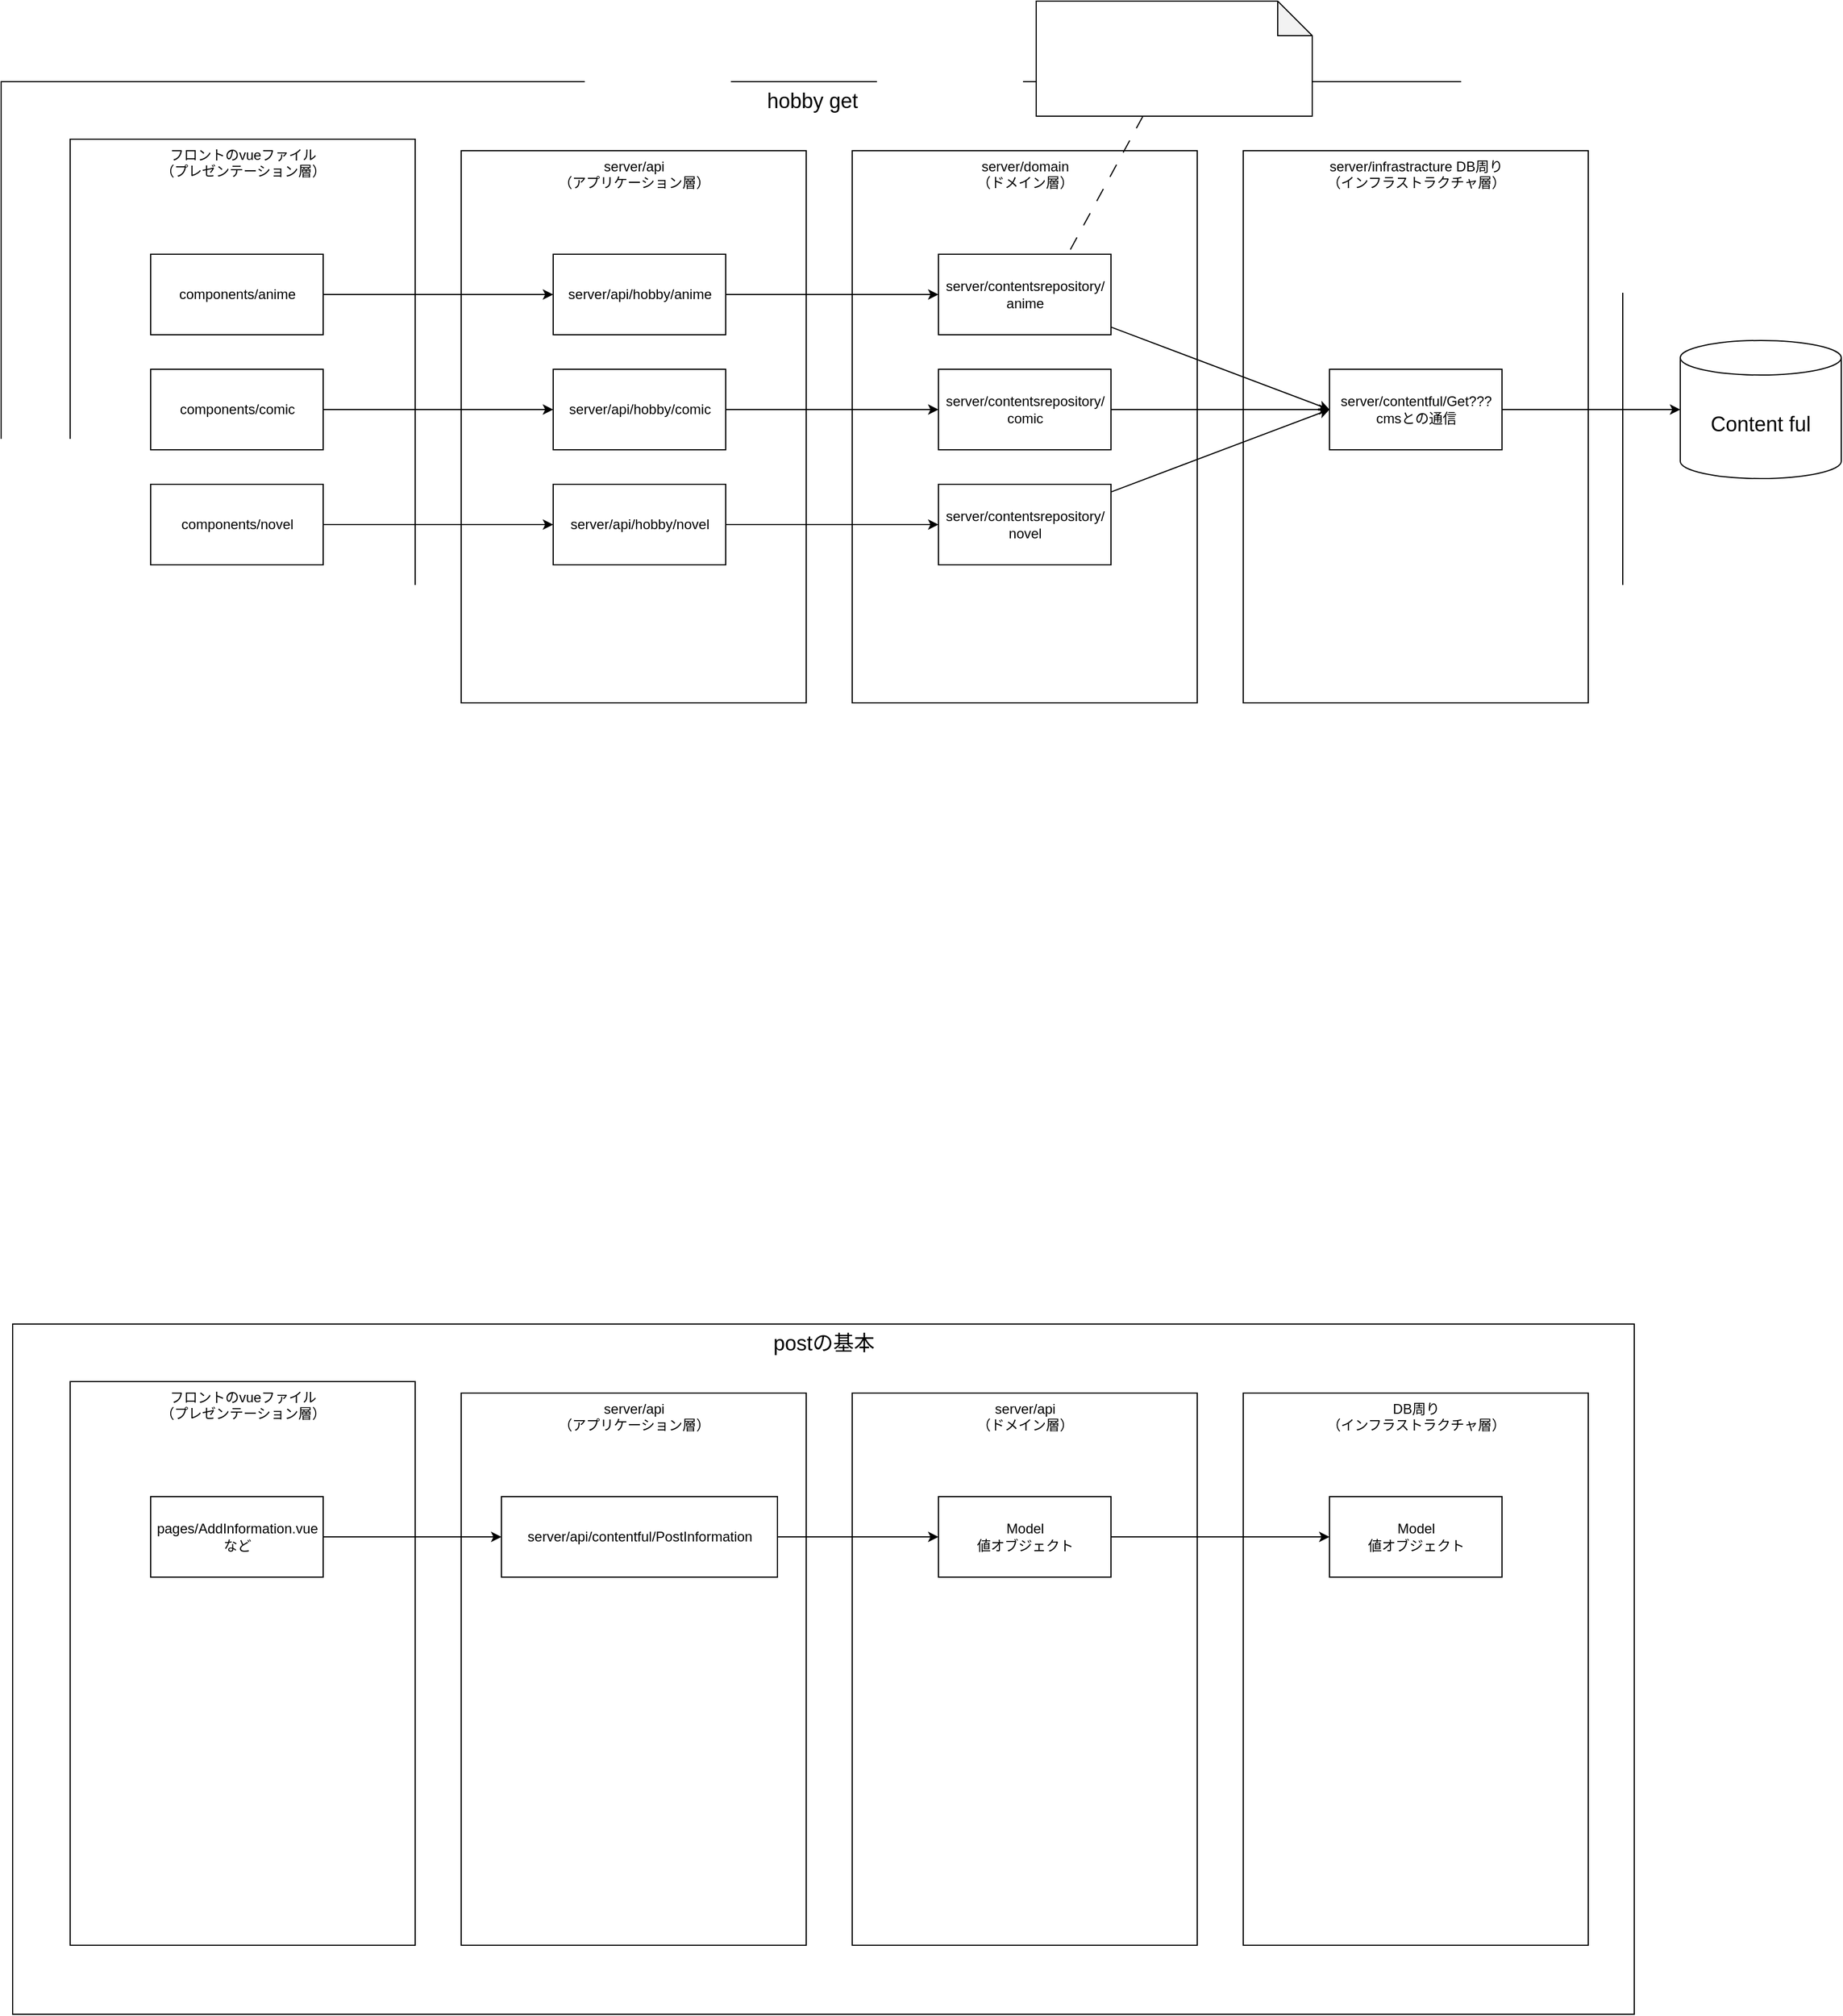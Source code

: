 <mxfile>
    <diagram id="xQSI3djOxjJfqGSrouA1" name="ページ1">
        <mxGraphModel dx="1055" dy="440" grid="1" gridSize="10" guides="1" tooltips="1" connect="1" arrows="1" fold="1" page="1" pageScale="1" pageWidth="3300" pageHeight="4681" math="0" shadow="0">
            <root>
                <mxCell id="0"/>
                <mxCell id="1" parent="0"/>
                <mxCell id="35" value="&lt;span style=&quot;font-size: 18px;&quot;&gt;hobby get&lt;/span&gt;" style="html=1;verticalAlign=top;fillColor=default;" parent="1" vertex="1">
                    <mxGeometry x="70" y="120" width="1410" height="600" as="geometry"/>
                </mxCell>
                <mxCell id="34" value="&lt;font style=&quot;font-size: 18px;&quot;&gt;postの基本&lt;/font&gt;" style="html=1;verticalAlign=top;fillColor=default;" parent="1" vertex="1">
                    <mxGeometry x="80" y="1200" width="1410" height="600" as="geometry"/>
                </mxCell>
                <mxCell id="2" value="フロントのvueファイル&lt;br&gt;（プレゼンテーション層）" style="html=1;verticalAlign=top;" parent="1" vertex="1">
                    <mxGeometry x="130" y="170" width="300" height="490" as="geometry"/>
                </mxCell>
                <mxCell id="3" value="server/api&lt;br&gt;（アプリケーション層）" style="html=1;verticalAlign=top;" parent="1" vertex="1">
                    <mxGeometry x="470" y="180" width="300" height="480" as="geometry"/>
                </mxCell>
                <mxCell id="4" value="server/domain&lt;br&gt;（ドメイン層）" style="html=1;verticalAlign=top;" parent="1" vertex="1">
                    <mxGeometry x="810" y="180" width="300" height="480" as="geometry"/>
                </mxCell>
                <mxCell id="5" value="server/infrastracture DB周り&lt;br&gt;（インフラストラクチャ層）" style="html=1;verticalAlign=top;" parent="1" vertex="1">
                    <mxGeometry x="1150" y="180" width="300" height="480" as="geometry"/>
                </mxCell>
                <mxCell id="12" style="edgeStyle=none;html=1;entryX=0;entryY=0.5;entryDx=0;entryDy=0;" parent="1" source="6" target="7" edge="1">
                    <mxGeometry relative="1" as="geometry"/>
                </mxCell>
                <mxCell id="6" value="components/anime" style="html=1;" parent="1" vertex="1">
                    <mxGeometry x="200" y="270" width="150" height="70" as="geometry"/>
                </mxCell>
                <mxCell id="45" style="edgeStyle=none;html=1;entryX=0;entryY=0.5;entryDx=0;entryDy=0;fontSize=12;" parent="1" source="7" target="36" edge="1">
                    <mxGeometry relative="1" as="geometry"/>
                </mxCell>
                <mxCell id="7" value="server/api/hobby/anime" style="html=1;" parent="1" vertex="1">
                    <mxGeometry x="550" y="270" width="150" height="70" as="geometry"/>
                </mxCell>
                <mxCell id="46" style="edgeStyle=none;html=1;entryX=0;entryY=0.5;entryDx=0;entryDy=0;fontSize=12;" parent="1" source="8" target="40" edge="1">
                    <mxGeometry relative="1" as="geometry"/>
                </mxCell>
                <mxCell id="8" value="server/api/hobby/comic" style="html=1;" parent="1" vertex="1">
                    <mxGeometry x="550" y="370" width="150" height="70" as="geometry"/>
                </mxCell>
                <mxCell id="47" style="edgeStyle=none;html=1;entryX=0;entryY=0.5;entryDx=0;entryDy=0;fontSize=12;" parent="1" source="9" target="41" edge="1">
                    <mxGeometry relative="1" as="geometry"/>
                </mxCell>
                <mxCell id="9" value="server/api/hobby/novel" style="html=1;" parent="1" vertex="1">
                    <mxGeometry x="550" y="470" width="150" height="70" as="geometry"/>
                </mxCell>
                <mxCell id="13" style="edgeStyle=none;html=1;entryX=0;entryY=0.5;entryDx=0;entryDy=0;" parent="1" source="10" target="8" edge="1">
                    <mxGeometry relative="1" as="geometry"/>
                </mxCell>
                <mxCell id="10" value="components/comic" style="html=1;" parent="1" vertex="1">
                    <mxGeometry x="200" y="370" width="150" height="70" as="geometry"/>
                </mxCell>
                <mxCell id="14" style="edgeStyle=none;html=1;entryX=0;entryY=0.5;entryDx=0;entryDy=0;" parent="1" source="11" target="9" edge="1">
                    <mxGeometry relative="1" as="geometry"/>
                </mxCell>
                <mxCell id="11" value="components/novel" style="html=1;" parent="1" vertex="1">
                    <mxGeometry x="200" y="470" width="150" height="70" as="geometry"/>
                </mxCell>
                <mxCell id="15" value="フロントのvueファイル&lt;br&gt;（プレゼンテーション層）" style="html=1;verticalAlign=top;" parent="1" vertex="1">
                    <mxGeometry x="130" y="1250" width="300" height="490" as="geometry"/>
                </mxCell>
                <mxCell id="16" value="server/api&lt;br&gt;（アプリケーション層）" style="html=1;verticalAlign=top;" parent="1" vertex="1">
                    <mxGeometry x="470" y="1260" width="300" height="480" as="geometry"/>
                </mxCell>
                <mxCell id="17" value="server/api&lt;br&gt;（ドメイン層）" style="html=1;verticalAlign=top;" parent="1" vertex="1">
                    <mxGeometry x="810" y="1260" width="300" height="480" as="geometry"/>
                </mxCell>
                <mxCell id="18" value="DB周り&lt;br&gt;（インフラストラクチャ層）" style="html=1;verticalAlign=top;" parent="1" vertex="1">
                    <mxGeometry x="1150" y="1260" width="300" height="480" as="geometry"/>
                </mxCell>
                <mxCell id="19" style="edgeStyle=none;html=1;entryX=0;entryY=0.5;entryDx=0;entryDy=0;" parent="1" source="20" target="21" edge="1">
                    <mxGeometry relative="1" as="geometry"/>
                </mxCell>
                <mxCell id="20" value="pages/AddInformation.vue&lt;br&gt;など" style="html=1;" parent="1" vertex="1">
                    <mxGeometry x="200" y="1350" width="150" height="70" as="geometry"/>
                </mxCell>
                <mxCell id="29" style="edgeStyle=none;html=1;entryX=0;entryY=0.5;entryDx=0;entryDy=0;" parent="1" source="21" target="28" edge="1">
                    <mxGeometry relative="1" as="geometry"/>
                </mxCell>
                <mxCell id="21" value="server/api/contentful/PostInformation" style="html=1;" parent="1" vertex="1">
                    <mxGeometry x="505" y="1350" width="240" height="70" as="geometry"/>
                </mxCell>
                <mxCell id="24" style="edgeStyle=none;html=1;entryX=0;entryY=0.5;entryDx=0;entryDy=0;" parent="1" edge="1">
                    <mxGeometry relative="1" as="geometry">
                        <mxPoint x="550" y="925" as="targetPoint"/>
                    </mxGeometry>
                </mxCell>
                <mxCell id="26" style="edgeStyle=none;html=1;entryX=0;entryY=0.5;entryDx=0;entryDy=0;" parent="1" edge="1">
                    <mxGeometry relative="1" as="geometry">
                        <mxPoint x="350" y="1025" as="sourcePoint"/>
                    </mxGeometry>
                </mxCell>
                <mxCell id="31" style="edgeStyle=none;html=1;entryX=0;entryY=0.5;entryDx=0;entryDy=0;" parent="1" source="28" target="30" edge="1">
                    <mxGeometry relative="1" as="geometry"/>
                </mxCell>
                <mxCell id="28" value="Model&lt;br&gt;値オブジェクト" style="html=1;" parent="1" vertex="1">
                    <mxGeometry x="885" y="1350" width="150" height="70" as="geometry"/>
                </mxCell>
                <mxCell id="30" value="Model&lt;br&gt;値オブジェクト" style="html=1;" parent="1" vertex="1">
                    <mxGeometry x="1225" y="1350" width="150" height="70" as="geometry"/>
                </mxCell>
                <mxCell id="48" style="edgeStyle=none;html=1;entryX=0;entryY=0.5;entryDx=0;entryDy=0;fontSize=12;" parent="1" source="36" target="37" edge="1">
                    <mxGeometry relative="1" as="geometry"/>
                </mxCell>
                <mxCell id="36" value="server/contentsrepository/&lt;br&gt;anime" style="html=1;" parent="1" vertex="1">
                    <mxGeometry x="885" y="270" width="150" height="70" as="geometry"/>
                </mxCell>
                <mxCell id="39" style="edgeStyle=none;html=1;entryX=0;entryY=0.5;entryDx=0;entryDy=0;entryPerimeter=0;fontSize=18;" parent="1" source="37" target="38" edge="1">
                    <mxGeometry relative="1" as="geometry"/>
                </mxCell>
                <mxCell id="37" value="server/contentful/Get???&lt;br&gt;cmsとの通信" style="html=1;" parent="1" vertex="1">
                    <mxGeometry x="1225" y="370" width="150" height="70" as="geometry"/>
                </mxCell>
                <mxCell id="38" value="Content ful" style="shape=cylinder3;whiteSpace=wrap;html=1;boundedLbl=1;backgroundOutline=1;size=15;fontSize=18;fillColor=default;" parent="1" vertex="1">
                    <mxGeometry x="1530" y="345" width="140" height="120" as="geometry"/>
                </mxCell>
                <mxCell id="49" style="edgeStyle=none;html=1;entryX=0;entryY=0.5;entryDx=0;entryDy=0;fontSize=12;" parent="1" source="40" target="37" edge="1">
                    <mxGeometry relative="1" as="geometry"/>
                </mxCell>
                <mxCell id="40" value="server/contentsrepository/&lt;br&gt;comic" style="html=1;" parent="1" vertex="1">
                    <mxGeometry x="885" y="370" width="150" height="70" as="geometry"/>
                </mxCell>
                <mxCell id="50" style="edgeStyle=none;html=1;entryX=0;entryY=0.5;entryDx=0;entryDy=0;fontSize=12;" parent="1" source="41" target="37" edge="1">
                    <mxGeometry relative="1" as="geometry"/>
                </mxCell>
                <mxCell id="41" value="server/contentsrepository/&lt;br&gt;novel" style="html=1;" parent="1" vertex="1">
                    <mxGeometry x="885" y="470" width="150" height="70" as="geometry"/>
                </mxCell>
                <mxCell id="43" style="edgeStyle=none;html=1;entryX=0.75;entryY=0;entryDx=0;entryDy=0;fontSize=18;dashed=1;dashPattern=12 12;endArrow=none;endFill=0;" parent="1" source="42" target="36" edge="1">
                    <mxGeometry relative="1" as="geometry"/>
                </mxCell>
                <mxCell id="42" value="" style="shape=note;whiteSpace=wrap;html=1;backgroundOutline=1;darkOpacity=0.05;fontSize=18;fillColor=default;" parent="1" vertex="1">
                    <mxGeometry x="970" y="50" width="240" height="100" as="geometry"/>
                </mxCell>
            </root>
        </mxGraphModel>
    </diagram>
    <diagram id="jZ1gVVn10oi0GXlpdr8Y" name="ページ2">
        <mxGraphModel dx="451" dy="655" grid="1" gridSize="10" guides="1" tooltips="1" connect="1" arrows="1" fold="1" page="1" pageScale="1" pageWidth="3300" pageHeight="4681" math="0" shadow="0">
            <root>
                <mxCell id="0"/>
                <mxCell id="1" parent="0"/>
                <mxCell id="WuR70ok3u7na5zteDEGi-1" value="server/domain&lt;br&gt;（ドメイン層）" style="html=1;verticalAlign=top;" parent="1" vertex="1">
                    <mxGeometry x="250" y="150" width="850" height="770" as="geometry"/>
                </mxCell>
                <mxCell id="WuR70ok3u7na5zteDEGi-2" value="server/infrastracture DB周り&lt;br&gt;（インフラストラクチャ層）" style="html=1;verticalAlign=top;" parent="1" vertex="1">
                    <mxGeometry x="1140" y="150" width="580" height="770" as="geometry"/>
                </mxCell>
                <mxCell id="WuR70ok3u7na5zteDEGi-3" style="edgeStyle=none;html=1;entryX=0;entryY=0.5;entryDx=0;entryDy=0;fontSize=12;exitX=1;exitY=0.5;exitDx=0;exitDy=0;" parent="1" source="WlfXExq0ihKUn-abKrNc-1" target="WuR70ok3u7na5zteDEGi-6" edge="1">
                    <mxGeometry relative="1" as="geometry">
                        <mxPoint x="1025" y="303.302" as="sourcePoint"/>
                    </mxGeometry>
                </mxCell>
                <mxCell id="WuR70ok3u7na5zteDEGi-5" style="edgeStyle=none;html=1;entryX=0;entryY=0.5;entryDx=0;entryDy=0;entryPerimeter=0;fontSize=18;" parent="1" source="WuR70ok3u7na5zteDEGi-6" edge="1">
                    <mxGeometry relative="1" as="geometry">
                        <mxPoint x="1520" y="375" as="targetPoint"/>
                    </mxGeometry>
                </mxCell>
                <mxCell id="WuR70ok3u7na5zteDEGi-6" value="server/contentful/Get???&lt;br&gt;cmsとの通信" style="html=1;" parent="1" vertex="1">
                    <mxGeometry x="1215" y="340" width="150" height="70" as="geometry"/>
                </mxCell>
                <mxCell id="HrAjWfPTMZugNCnRWcRB-1" value="&lt;font style=&quot;font-size: 12px;&quot;&gt;こんな値オブジェクトが増えるかも&lt;br&gt;・視聴日&lt;br&gt;・info投稿日　リンク&lt;br&gt;・公式HPのリンク&lt;/font&gt;" style="shape=note;whiteSpace=wrap;html=1;backgroundOutline=1;darkOpacity=0.05;fontSize=18;fillColor=default;" parent="1" vertex="1">
                    <mxGeometry x="540" y="20" width="240" height="100" as="geometry"/>
                </mxCell>
                <mxCell id="HrAjWfPTMZugNCnRWcRB-14" value="&lt;p style=&quot;margin:0px;margin-top:4px;text-align:center;&quot;&gt;Syllabary五十音&lt;/p&gt;&lt;hr size=&quot;1&quot;&gt;&lt;p style=&quot;margin:0px;margin-left:4px;&quot;&gt;&lt;span style=&quot;background-color: initial;&quot;&gt;+ name: string&amp;nbsp;&lt;/span&gt;&lt;br&gt;&lt;/p&gt;&lt;hr size=&quot;1&quot;&gt;&lt;p style=&quot;margin:0px;margin-left:4px;&quot;&gt;&amp;nbsp;+ save&lt;/p&gt;" style="verticalAlign=top;align=left;overflow=fill;fontSize=12;fontFamily=Helvetica;html=1;" parent="1" vertex="1">
                    <mxGeometry x="1210" y="550" width="160" height="90" as="geometry"/>
                </mxCell>
                <mxCell id="zquFN8W2M5XpC5l0C0fW-1" value="Content ful" style="shape=cylinder3;whiteSpace=wrap;html=1;boundedLbl=1;backgroundOutline=1;size=15;fontSize=18;fillColor=default;" parent="1" vertex="1">
                    <mxGeometry x="1830" y="400" width="140" height="120" as="geometry"/>
                </mxCell>
                <mxCell id="zquFN8W2M5XpC5l0C0fW-2" value="&lt;p style=&quot;margin:0px;margin-top:4px;text-align:center;&quot;&gt;EntryId&lt;/p&gt;&lt;hr size=&quot;1&quot;&gt;&lt;p style=&quot;margin:0px;margin-left:4px;&quot;&gt;&lt;span style=&quot;background-color: initial;&quot;&gt;+ name: string&amp;nbsp;&lt;/span&gt;&lt;br&gt;&lt;/p&gt;&lt;hr size=&quot;1&quot;&gt;&lt;p style=&quot;margin:0px;margin-left:4px;&quot;&gt;&amp;nbsp;+ save&lt;/p&gt;" style="verticalAlign=top;align=left;overflow=fill;fontSize=12;fontFamily=Helvetica;html=1;" parent="1" vertex="1">
                    <mxGeometry x="1210" y="680" width="160" height="90" as="geometry"/>
                </mxCell>
                <mxCell id="WlfXExq0ihKUn-abKrNc-1" value="アニメ 集約" style="html=1;verticalAlign=top;" parent="1" vertex="1">
                    <mxGeometry x="330" y="200" width="735" height="670" as="geometry"/>
                </mxCell>
                <mxCell id="WlfXExq0ihKUn-abKrNc-3" value="&lt;p style=&quot;margin:0px;margin-top:4px;text-align:center;&quot;&gt;&lt;b&gt;Anme　エンティティ&lt;/b&gt;&lt;/p&gt;&lt;hr size=&quot;1&quot;&gt;&lt;p style=&quot;margin:0px;margin-left:4px;&quot;&gt;+ id EntryId {id}&lt;/p&gt;&lt;p style=&quot;margin:0px;margin-left:4px;&quot;&gt;+ name: title&amp;nbsp; {id}&lt;/p&gt;&lt;hr size=&quot;1&quot;&gt;&lt;p style=&quot;margin:0px;margin-left:4px;&quot;&gt;&lt;br&gt;&lt;/p&gt;" style="verticalAlign=top;align=left;overflow=fill;fontSize=12;fontFamily=Helvetica;html=1;" parent="1" vertex="1">
                    <mxGeometry x="580" y="270" width="160" height="90" as="geometry"/>
                </mxCell>
                <mxCell id="HrAjWfPTMZugNCnRWcRB-11" value="&lt;p style=&quot;margin:0px;margin-top:4px;text-align:center;&quot;&gt;&lt;b&gt;Title 値オブジェクト&lt;/b&gt;&lt;/p&gt;&lt;hr size=&quot;1&quot;&gt;&lt;p style=&quot;margin:0px;margin-left:4px;&quot;&gt;&lt;span style=&quot;background-color: initial;&quot;&gt;+ name: string&amp;nbsp;&lt;/span&gt;&lt;br&gt;&lt;/p&gt;&lt;hr size=&quot;1&quot;&gt;&lt;p style=&quot;margin:0px;margin-left:4px;&quot;&gt;&lt;br&gt;&lt;/p&gt;" style="verticalAlign=top;align=left;overflow=fill;fontSize=12;fontFamily=Helvetica;html=1;" parent="1" vertex="1">
                    <mxGeometry x="850" y="390" width="160" height="90" as="geometry"/>
                </mxCell>
                <mxCell id="HrAjWfPTMZugNCnRWcRB-13" value="&lt;p style=&quot;margin:0px;margin-top:4px;text-align:center;&quot;&gt;&lt;i&gt;&amp;lt;&amp;lt;Interface&amp;gt;&amp;gt;&lt;/i&gt;&lt;br&gt;&lt;b&gt;AnimeRepository&lt;/b&gt;&lt;/p&gt;&lt;hr size=&quot;1&quot;&gt;&lt;p style=&quot;margin:0px;margin-left:4px;&quot;&gt;&lt;br&gt;&lt;/p&gt;&lt;hr size=&quot;1&quot;&gt;&lt;p style=&quot;margin:0px;margin-left:4px;&quot;&gt;+findByState() : Promise&amp;lt;Array&amp;lt;Project&amp;gt;&amp;gt;&lt;/p&gt;&lt;p style=&quot;margin:0px;margin-left:4px;&quot;&gt;+findByCMS() : Promise&amp;lt;datta&amp;gt;&lt;/p&gt;&lt;p style=&quot;margin:0px;margin-left:4px;&quot;&gt;+saveToState()&lt;/p&gt;&lt;p style=&quot;margin:0px;margin-left:4px;&quot;&gt;+saveToCMS()&lt;/p&gt;" style="verticalAlign=top;align=left;overflow=fill;fontSize=12;fontFamily=Helvetica;html=1;" parent="1" vertex="1">
                    <mxGeometry x="542.5" y="580" width="235" height="140" as="geometry"/>
                </mxCell>
                <mxCell id="HrAjWfPTMZugNCnRWcRB-8" value="&lt;p style=&quot;margin:0px;margin-top:4px;text-align:center;&quot;&gt;&lt;b&gt;EntryId 値オブジェクト&lt;/b&gt;&lt;/p&gt;&lt;hr size=&quot;1&quot;&gt;&lt;p style=&quot;margin:0px;margin-left:4px;&quot;&gt;&lt;span style=&quot;background-color: initial;&quot;&gt;+ id : string&lt;/span&gt;&lt;br&gt;&lt;/p&gt;&lt;hr size=&quot;1&quot;&gt;&lt;p style=&quot;margin:0px;margin-left:4px;&quot;&gt;&lt;br&gt;&lt;/p&gt;" style="verticalAlign=top;align=left;overflow=fill;fontSize=12;fontFamily=Helvetica;html=1;" parent="1" vertex="1">
                    <mxGeometry x="850" y="270" width="160" height="90" as="geometry"/>
                </mxCell>
                <mxCell id="HrAjWfPTMZugNCnRWcRB-2" style="edgeStyle=none;html=1;entryX=0.5;entryY=0;entryDx=0;entryDy=0;" parent="1" source="HrAjWfPTMZugNCnRWcRB-1" target="WlfXExq0ihKUn-abKrNc-3" edge="1">
                    <mxGeometry relative="1" as="geometry"/>
                </mxCell>
                <mxCell id="HrAjWfPTMZugNCnRWcRB-10" style="edgeStyle=none;html=1;entryX=0;entryY=0.5;entryDx=0;entryDy=0;fontSize=12;" parent="1" source="WlfXExq0ihKUn-abKrNc-3" target="HrAjWfPTMZugNCnRWcRB-8" edge="1">
                    <mxGeometry relative="1" as="geometry"/>
                </mxCell>
                <mxCell id="HrAjWfPTMZugNCnRWcRB-12" style="edgeStyle=none;html=1;entryX=0;entryY=0.5;entryDx=0;entryDy=0;fontSize=12;" parent="1" source="WlfXExq0ihKUn-abKrNc-3" target="HrAjWfPTMZugNCnRWcRB-11" edge="1">
                    <mxGeometry relative="1" as="geometry"/>
                </mxCell>
                <mxCell id="HrAjWfPTMZugNCnRWcRB-15" style="edgeStyle=none;html=1;entryX=1;entryY=0.5;entryDx=0;entryDy=0;fontSize=12;endArrow=block;endFill=0;dashed=1;" parent="1" source="HrAjWfPTMZugNCnRWcRB-14" target="HrAjWfPTMZugNCnRWcRB-13" edge="1">
                    <mxGeometry relative="1" as="geometry"/>
                </mxCell>
                <mxCell id="zquFN8W2M5XpC5l0C0fW-3" style="edgeStyle=none;html=1;entryX=1;entryY=0.5;entryDx=0;entryDy=0;dashed=1;fontSize=12;endArrow=block;endFill=0;" parent="1" source="zquFN8W2M5XpC5l0C0fW-2" target="HrAjWfPTMZugNCnRWcRB-13" edge="1">
                    <mxGeometry relative="1" as="geometry"/>
                </mxCell>
                <mxCell id="zquFN8W2M5XpC5l0C0fW-5" style="edgeStyle=none;html=1;entryX=0.5;entryY=0;entryDx=0;entryDy=0;dashed=1;fontSize=12;endArrow=block;endFill=0;" parent="1" source="zquFN8W2M5XpC5l0C0fW-4" target="HrAjWfPTMZugNCnRWcRB-13" edge="1">
                    <mxGeometry relative="1" as="geometry"/>
                </mxCell>
                <mxCell id="zquFN8W2M5XpC5l0C0fW-6" style="edgeStyle=none;html=1;entryX=0.5;entryY=1;entryDx=0;entryDy=0;dashed=1;fontSize=12;endArrow=block;endFill=0;exitX=0.5;exitY=0;exitDx=0;exitDy=0;" parent="1" source="zquFN8W2M5XpC5l0C0fW-4" target="WlfXExq0ihKUn-abKrNc-3" edge="1">
                    <mxGeometry relative="1" as="geometry">
                        <Array as="points"/>
                    </mxGeometry>
                </mxCell>
                <mxCell id="zquFN8W2M5XpC5l0C0fW-4" value="&lt;p style=&quot;margin:0px;margin-top:4px;text-align:center;&quot;&gt;&lt;b&gt;AnimeFactory&amp;nbsp;&lt;/b&gt;&lt;/p&gt;&lt;hr size=&quot;1&quot;&gt;&lt;p style=&quot;margin:0px;margin-left:4px;&quot;&gt;&lt;span style=&quot;background-color: initial;&quot;&gt;+ name: string&amp;nbsp;&lt;/span&gt;&lt;br&gt;&lt;/p&gt;&lt;hr size=&quot;1&quot;&gt;&lt;p style=&quot;margin:0px;margin-left:4px;&quot;&gt;&lt;br&gt;&lt;/p&gt;" style="verticalAlign=top;align=left;overflow=fill;fontSize=12;fontFamily=Helvetica;html=1;" parent="1" vertex="1">
                    <mxGeometry x="580" y="435" width="160" height="90" as="geometry"/>
                </mxCell>
            </root>
        </mxGraphModel>
    </diagram>
</mxfile>